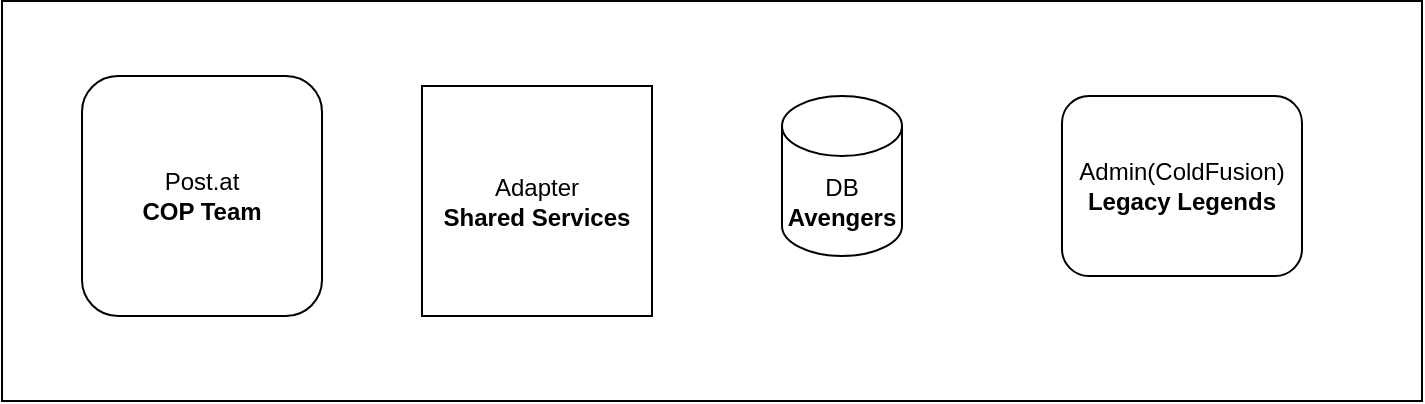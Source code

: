 <mxfile version="21.6.9" type="github">
  <diagram name="Page-1" id="pr0DV5gYbuR7OTyqejkN">
    <mxGraphModel dx="1434" dy="764" grid="1" gridSize="10" guides="1" tooltips="1" connect="1" arrows="1" fold="1" page="1" pageScale="1" pageWidth="850" pageHeight="1100" math="0" shadow="0">
      <root>
        <mxCell id="0" />
        <mxCell id="1" parent="0" />
        <mxCell id="dTTMdjx6dJOc2wPQ_KUS-6" value="" style="rounded=0;whiteSpace=wrap;html=1;" vertex="1" parent="1">
          <mxGeometry x="70" y="332.5" width="710" height="200" as="geometry" />
        </mxCell>
        <mxCell id="dTTMdjx6dJOc2wPQ_KUS-1" value="Post.at&lt;br&gt;&lt;b&gt;COP Team&lt;/b&gt;" style="rounded=1;whiteSpace=wrap;html=1;" vertex="1" parent="1">
          <mxGeometry x="110" y="370" width="120" height="120" as="geometry" />
        </mxCell>
        <mxCell id="dTTMdjx6dJOc2wPQ_KUS-2" value="DB&lt;br&gt;&lt;b&gt;Avengers&lt;/b&gt;" style="shape=cylinder3;whiteSpace=wrap;html=1;boundedLbl=1;backgroundOutline=1;size=15;" vertex="1" parent="1">
          <mxGeometry x="460" y="380" width="60" height="80" as="geometry" />
        </mxCell>
        <mxCell id="dTTMdjx6dJOc2wPQ_KUS-3" value="Admin(ColdFusion)&lt;br&gt;&lt;b&gt;Legacy Legends&lt;/b&gt;" style="rounded=1;whiteSpace=wrap;html=1;" vertex="1" parent="1">
          <mxGeometry x="600" y="380" width="120" height="90" as="geometry" />
        </mxCell>
        <mxCell id="dTTMdjx6dJOc2wPQ_KUS-4" value="Adapter&lt;br&gt;&lt;b&gt;Shared Services&lt;/b&gt;" style="whiteSpace=wrap;html=1;aspect=fixed;" vertex="1" parent="1">
          <mxGeometry x="280" y="375" width="115" height="115" as="geometry" />
        </mxCell>
      </root>
    </mxGraphModel>
  </diagram>
</mxfile>
